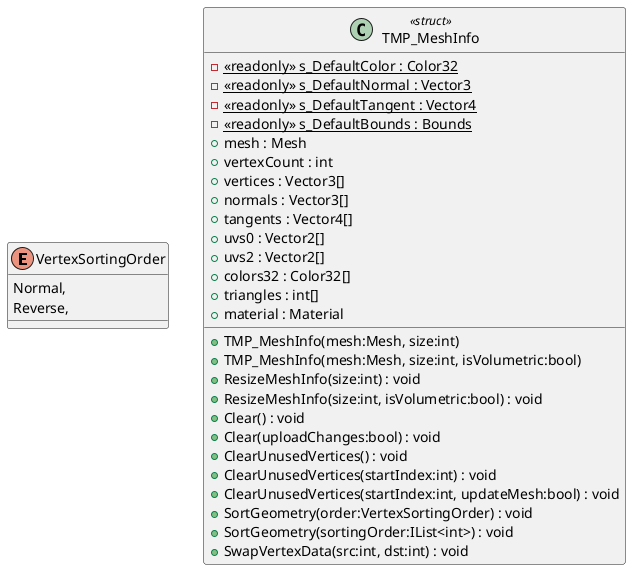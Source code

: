 @startuml
enum VertexSortingOrder {
    Normal,
    Reverse,
}
class TMP_MeshInfo <<struct>> {
    - {static} <<readonly>> s_DefaultColor : Color32
    - {static} <<readonly>> s_DefaultNormal : Vector3
    - {static} <<readonly>> s_DefaultTangent : Vector4
    - {static} <<readonly>> s_DefaultBounds : Bounds
    + mesh : Mesh
    + vertexCount : int
    + vertices : Vector3[]
    + normals : Vector3[]
    + tangents : Vector4[]
    + uvs0 : Vector2[]
    + uvs2 : Vector2[]
    + colors32 : Color32[]
    + triangles : int[]
    + material : Material
    + TMP_MeshInfo(mesh:Mesh, size:int)
    + TMP_MeshInfo(mesh:Mesh, size:int, isVolumetric:bool)
    + ResizeMeshInfo(size:int) : void
    + ResizeMeshInfo(size:int, isVolumetric:bool) : void
    + Clear() : void
    + Clear(uploadChanges:bool) : void
    + ClearUnusedVertices() : void
    + ClearUnusedVertices(startIndex:int) : void
    + ClearUnusedVertices(startIndex:int, updateMesh:bool) : void
    + SortGeometry(order:VertexSortingOrder) : void
    + SortGeometry(sortingOrder:IList<int>) : void
    + SwapVertexData(src:int, dst:int) : void
}
@enduml
